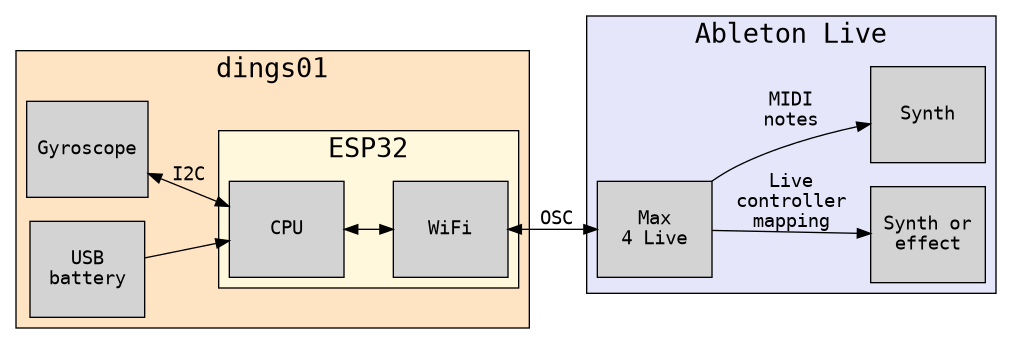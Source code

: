 @startuml

digraph Q {

  rankdir=LR
  node [style=rounded, shape=box, width=1.2, height=1, style=filled, fontname="Courier"]

  gyro -> cpu [label="I2C", dir=both ,fontname="Courier"]
  cpu -> wifi [dir=both]
  wifi -> m4l [label="OSC" dir=both, fontname="Courier"]
  m4l -> effect [label="Live\ncontroller\nmapping", fontname="Courier"]
  m4l -> synth [label="MIDI\nnotes", fontname="Courier"]

  subgraph cluster_dings01 {
    fontname="Courier"
    label="dings01"
    bgcolor=bisque
    fontsize="20"

    gyro [label="Gyroscope"];
    battery [label="USB\nbattery"];

    battery -> cpu;

    subgraph cluster_esp32  {
      label="ESP32"
      fontname="Courier"
      fontsize="20"
      bgcolor=cornsilk

      cpu [label="CPU"];
      wifi  [label="WiFi"];
    }
  }

  subgraph cluster_computer {
      fontname="Courier"
      label="Ableton Live"
      bgcolor=lavender
      fontsize="20"

      m4l [bgcolor=yellow label="Max\n4 Live"];
      effect [label="Synth or\neffect"];
      synth [label="Synth"];
  }

}

@enduml